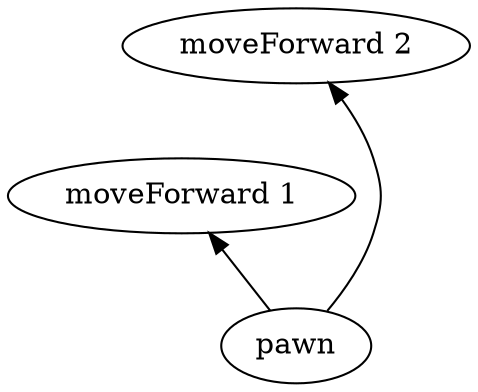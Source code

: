 digraph pawnStates {
  rankdir=BT;
  pawn -> pawn1;   pawn1 [label="moveForward 1"  ];
  pawn -> pawn2;   pawn2 [label="moveForward 2" ];
  pawn1 -> pawn2 [style=invis];
}
